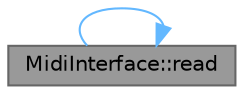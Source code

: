 digraph "MidiInterface::read"
{
 // LATEX_PDF_SIZE
  bgcolor="transparent";
  edge [fontname=Helvetica,fontsize=10,labelfontname=Helvetica,labelfontsize=10];
  node [fontname=Helvetica,fontsize=10,shape=box,height=0.2,width=0.4];
  rankdir="LR";
  Node1 [id="Node000001",label="MidiInterface::read",height=0.2,width=0.4,color="gray40", fillcolor="grey60", style="filled", fontcolor="black",tooltip="Read messages from the serial port using the main input channel."];
  Node1 -> Node1 [id="edge1_Node000001_Node000001",color="steelblue1",style="solid",tooltip=" "];
}
